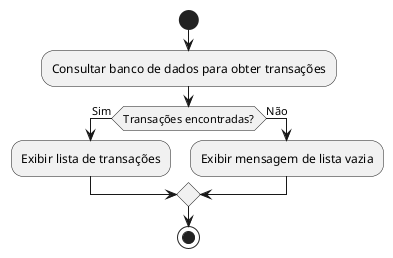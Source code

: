 @startuml
start

:Consultar banco de dados para obter transações;
if (Transações encontradas?) then (Sim)
  :Exibir lista de transações;
else (Não)
  :Exibir mensagem de lista vazia;
endif

stop
@enduml